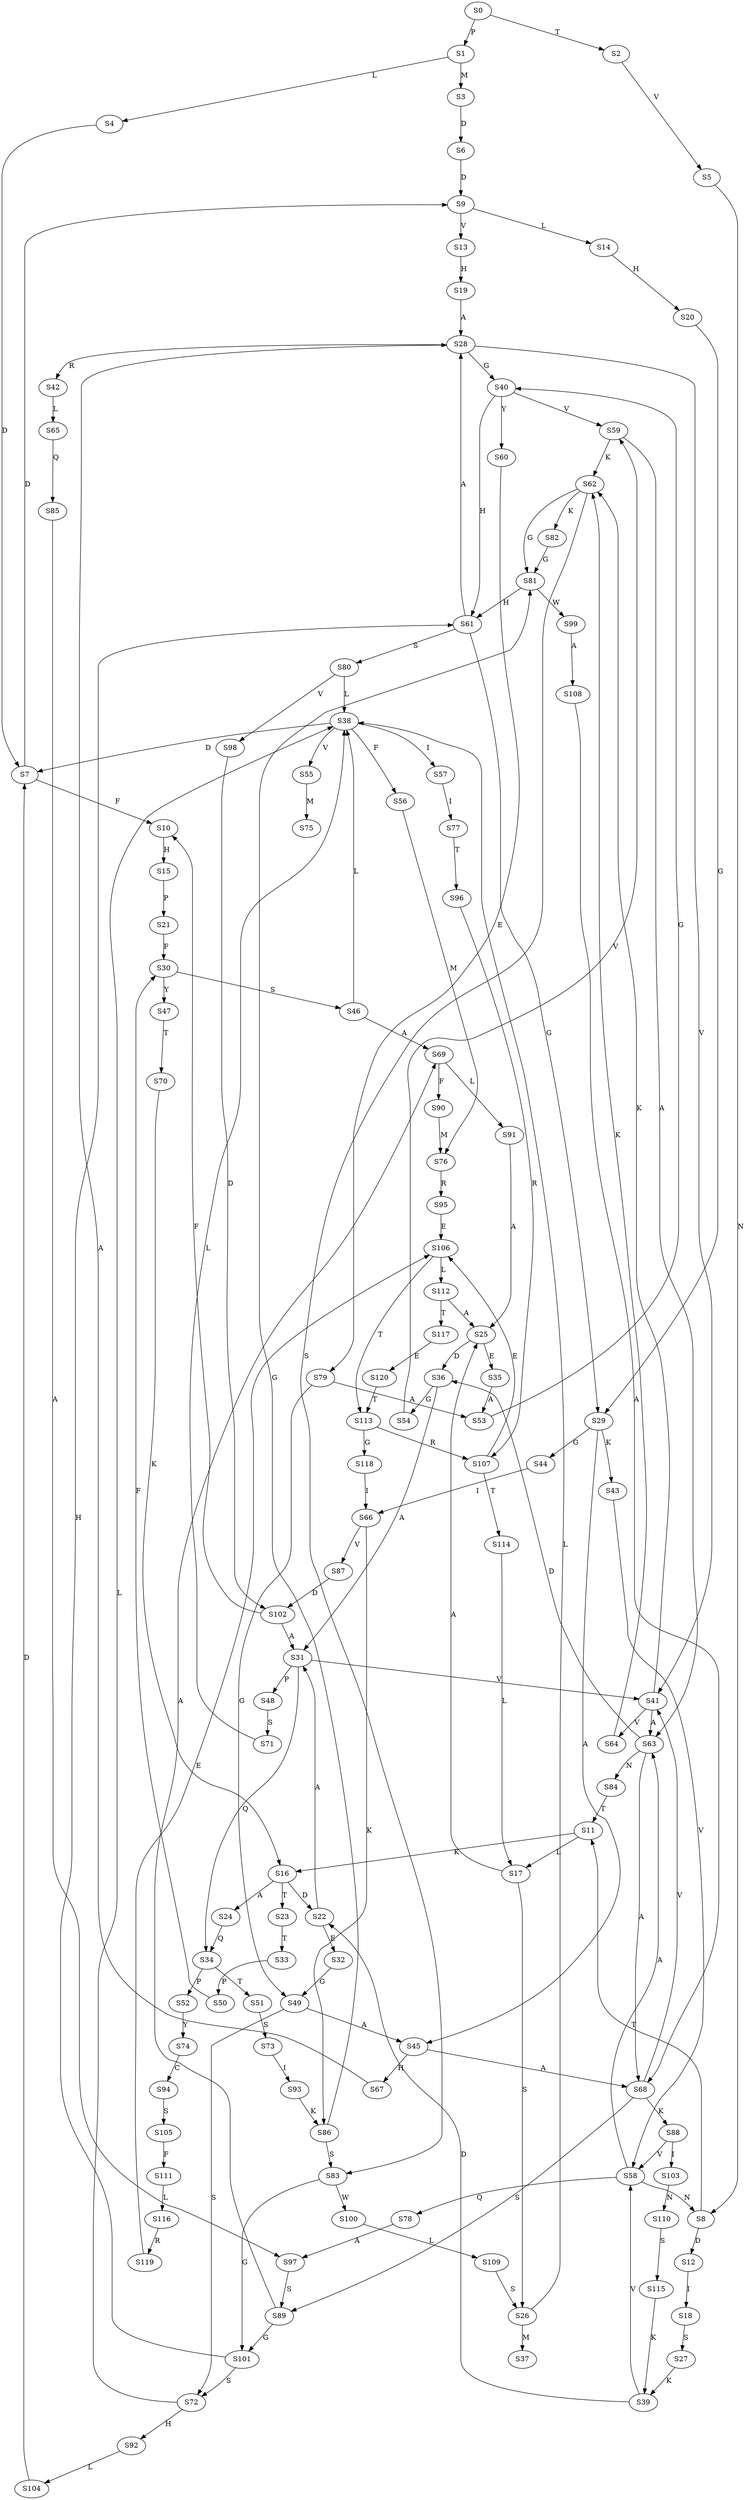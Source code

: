strict digraph  {
	S0 -> S1 [ label = P ];
	S0 -> S2 [ label = T ];
	S1 -> S3 [ label = M ];
	S1 -> S4 [ label = L ];
	S2 -> S5 [ label = V ];
	S3 -> S6 [ label = D ];
	S4 -> S7 [ label = D ];
	S5 -> S8 [ label = N ];
	S6 -> S9 [ label = D ];
	S7 -> S10 [ label = F ];
	S7 -> S9 [ label = D ];
	S8 -> S11 [ label = T ];
	S8 -> S12 [ label = D ];
	S9 -> S13 [ label = V ];
	S9 -> S14 [ label = L ];
	S10 -> S15 [ label = H ];
	S11 -> S16 [ label = K ];
	S11 -> S17 [ label = L ];
	S12 -> S18 [ label = I ];
	S13 -> S19 [ label = H ];
	S14 -> S20 [ label = H ];
	S15 -> S21 [ label = P ];
	S16 -> S22 [ label = D ];
	S16 -> S23 [ label = T ];
	S16 -> S24 [ label = A ];
	S17 -> S25 [ label = A ];
	S17 -> S26 [ label = S ];
	S18 -> S27 [ label = S ];
	S19 -> S28 [ label = A ];
	S20 -> S29 [ label = G ];
	S21 -> S30 [ label = F ];
	S22 -> S31 [ label = A ];
	S22 -> S32 [ label = E ];
	S23 -> S33 [ label = T ];
	S24 -> S34 [ label = Q ];
	S25 -> S35 [ label = E ];
	S25 -> S36 [ label = D ];
	S26 -> S37 [ label = M ];
	S26 -> S38 [ label = L ];
	S27 -> S39 [ label = K ];
	S28 -> S40 [ label = G ];
	S28 -> S41 [ label = V ];
	S28 -> S42 [ label = R ];
	S29 -> S43 [ label = K ];
	S29 -> S44 [ label = G ];
	S29 -> S45 [ label = A ];
	S30 -> S46 [ label = S ];
	S30 -> S47 [ label = Y ];
	S31 -> S48 [ label = P ];
	S31 -> S41 [ label = V ];
	S31 -> S34 [ label = Q ];
	S32 -> S49 [ label = G ];
	S33 -> S50 [ label = P ];
	S34 -> S51 [ label = T ];
	S34 -> S52 [ label = P ];
	S35 -> S53 [ label = A ];
	S36 -> S31 [ label = A ];
	S36 -> S54 [ label = G ];
	S38 -> S55 [ label = V ];
	S38 -> S56 [ label = F ];
	S38 -> S7 [ label = D ];
	S38 -> S57 [ label = I ];
	S39 -> S22 [ label = D ];
	S39 -> S58 [ label = V ];
	S40 -> S59 [ label = V ];
	S40 -> S60 [ label = Y ];
	S40 -> S61 [ label = H ];
	S41 -> S62 [ label = K ];
	S41 -> S63 [ label = A ];
	S41 -> S64 [ label = V ];
	S42 -> S65 [ label = L ];
	S43 -> S58 [ label = V ];
	S44 -> S66 [ label = I ];
	S45 -> S67 [ label = H ];
	S45 -> S68 [ label = A ];
	S46 -> S38 [ label = L ];
	S46 -> S69 [ label = A ];
	S47 -> S70 [ label = T ];
	S48 -> S71 [ label = S ];
	S49 -> S45 [ label = A ];
	S49 -> S72 [ label = S ];
	S50 -> S30 [ label = F ];
	S51 -> S73 [ label = S ];
	S52 -> S74 [ label = Y ];
	S53 -> S40 [ label = G ];
	S54 -> S59 [ label = V ];
	S55 -> S75 [ label = M ];
	S56 -> S76 [ label = M ];
	S57 -> S77 [ label = I ];
	S58 -> S8 [ label = N ];
	S58 -> S78 [ label = Q ];
	S58 -> S63 [ label = A ];
	S59 -> S62 [ label = K ];
	S59 -> S63 [ label = A ];
	S60 -> S79 [ label = E ];
	S61 -> S80 [ label = S ];
	S61 -> S29 [ label = G ];
	S61 -> S28 [ label = A ];
	S62 -> S81 [ label = G ];
	S62 -> S82 [ label = K ];
	S62 -> S83 [ label = S ];
	S63 -> S84 [ label = N ];
	S63 -> S68 [ label = A ];
	S63 -> S36 [ label = D ];
	S64 -> S62 [ label = K ];
	S65 -> S85 [ label = Q ];
	S66 -> S86 [ label = K ];
	S66 -> S87 [ label = V ];
	S67 -> S28 [ label = A ];
	S68 -> S88 [ label = K ];
	S68 -> S89 [ label = S ];
	S68 -> S41 [ label = V ];
	S69 -> S90 [ label = F ];
	S69 -> S91 [ label = L ];
	S70 -> S16 [ label = K ];
	S71 -> S38 [ label = L ];
	S72 -> S38 [ label = L ];
	S72 -> S92 [ label = H ];
	S73 -> S93 [ label = I ];
	S74 -> S94 [ label = C ];
	S76 -> S95 [ label = R ];
	S77 -> S96 [ label = T ];
	S78 -> S97 [ label = A ];
	S79 -> S49 [ label = G ];
	S79 -> S53 [ label = A ];
	S80 -> S38 [ label = L ];
	S80 -> S98 [ label = V ];
	S81 -> S99 [ label = W ];
	S81 -> S61 [ label = H ];
	S82 -> S81 [ label = G ];
	S83 -> S100 [ label = W ];
	S83 -> S101 [ label = G ];
	S84 -> S11 [ label = T ];
	S85 -> S97 [ label = A ];
	S86 -> S81 [ label = G ];
	S86 -> S83 [ label = S ];
	S87 -> S102 [ label = D ];
	S88 -> S58 [ label = V ];
	S88 -> S103 [ label = I ];
	S89 -> S101 [ label = G ];
	S89 -> S69 [ label = A ];
	S90 -> S76 [ label = M ];
	S91 -> S25 [ label = A ];
	S92 -> S104 [ label = L ];
	S93 -> S86 [ label = K ];
	S94 -> S105 [ label = S ];
	S95 -> S106 [ label = E ];
	S96 -> S107 [ label = R ];
	S97 -> S89 [ label = S ];
	S98 -> S102 [ label = D ];
	S99 -> S108 [ label = A ];
	S100 -> S109 [ label = L ];
	S101 -> S61 [ label = H ];
	S101 -> S72 [ label = S ];
	S102 -> S10 [ label = F ];
	S102 -> S31 [ label = A ];
	S103 -> S110 [ label = N ];
	S104 -> S7 [ label = D ];
	S105 -> S111 [ label = F ];
	S106 -> S112 [ label = L ];
	S106 -> S113 [ label = T ];
	S107 -> S114 [ label = T ];
	S107 -> S106 [ label = E ];
	S108 -> S68 [ label = A ];
	S109 -> S26 [ label = S ];
	S110 -> S115 [ label = S ];
	S111 -> S116 [ label = L ];
	S112 -> S25 [ label = A ];
	S112 -> S117 [ label = T ];
	S113 -> S107 [ label = R ];
	S113 -> S118 [ label = G ];
	S114 -> S17 [ label = L ];
	S115 -> S39 [ label = K ];
	S116 -> S119 [ label = R ];
	S117 -> S120 [ label = E ];
	S118 -> S66 [ label = I ];
	S119 -> S106 [ label = E ];
	S120 -> S113 [ label = T ];
}
